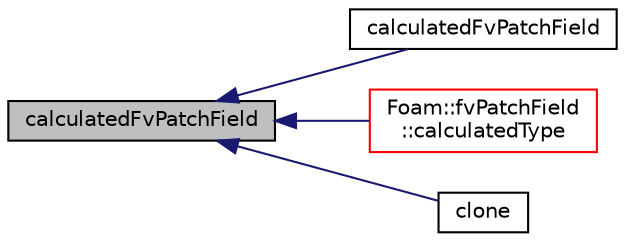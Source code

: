 digraph "calculatedFvPatchField"
{
  bgcolor="transparent";
  edge [fontname="Helvetica",fontsize="10",labelfontname="Helvetica",labelfontsize="10"];
  node [fontname="Helvetica",fontsize="10",shape=record];
  rankdir="LR";
  Node1 [label="calculatedFvPatchField",height=0.2,width=0.4,color="black", fillcolor="grey75", style="filled", fontcolor="black"];
  Node1 -> Node2 [dir="back",color="midnightblue",fontsize="10",style="solid",fontname="Helvetica"];
  Node2 [label="calculatedFvPatchField",height=0.2,width=0.4,color="black",URL="$a00198.html#a3268ba6ad97b4db5d007a8b0c1f7d142",tooltip="Construct by mapping given patchField<Type> onto a new patch. "];
  Node1 -> Node3 [dir="back",color="midnightblue",fontsize="10",style="solid",fontname="Helvetica"];
  Node3 [label="Foam::fvPatchField\l::calculatedType",height=0.2,width=0.4,color="red",URL="$a00886.html#af4f617212d6c0699d9ee3035b86a799a",tooltip="Return the type of the calculated for of fvPatchField. "];
  Node1 -> Node4 [dir="back",color="midnightblue",fontsize="10",style="solid",fontname="Helvetica"];
  Node4 [label="clone",height=0.2,width=0.4,color="black",URL="$a00198.html#acc52fd757dc9334aa09406c983d0b8eb",tooltip="Construct and return a clone. "];
}
